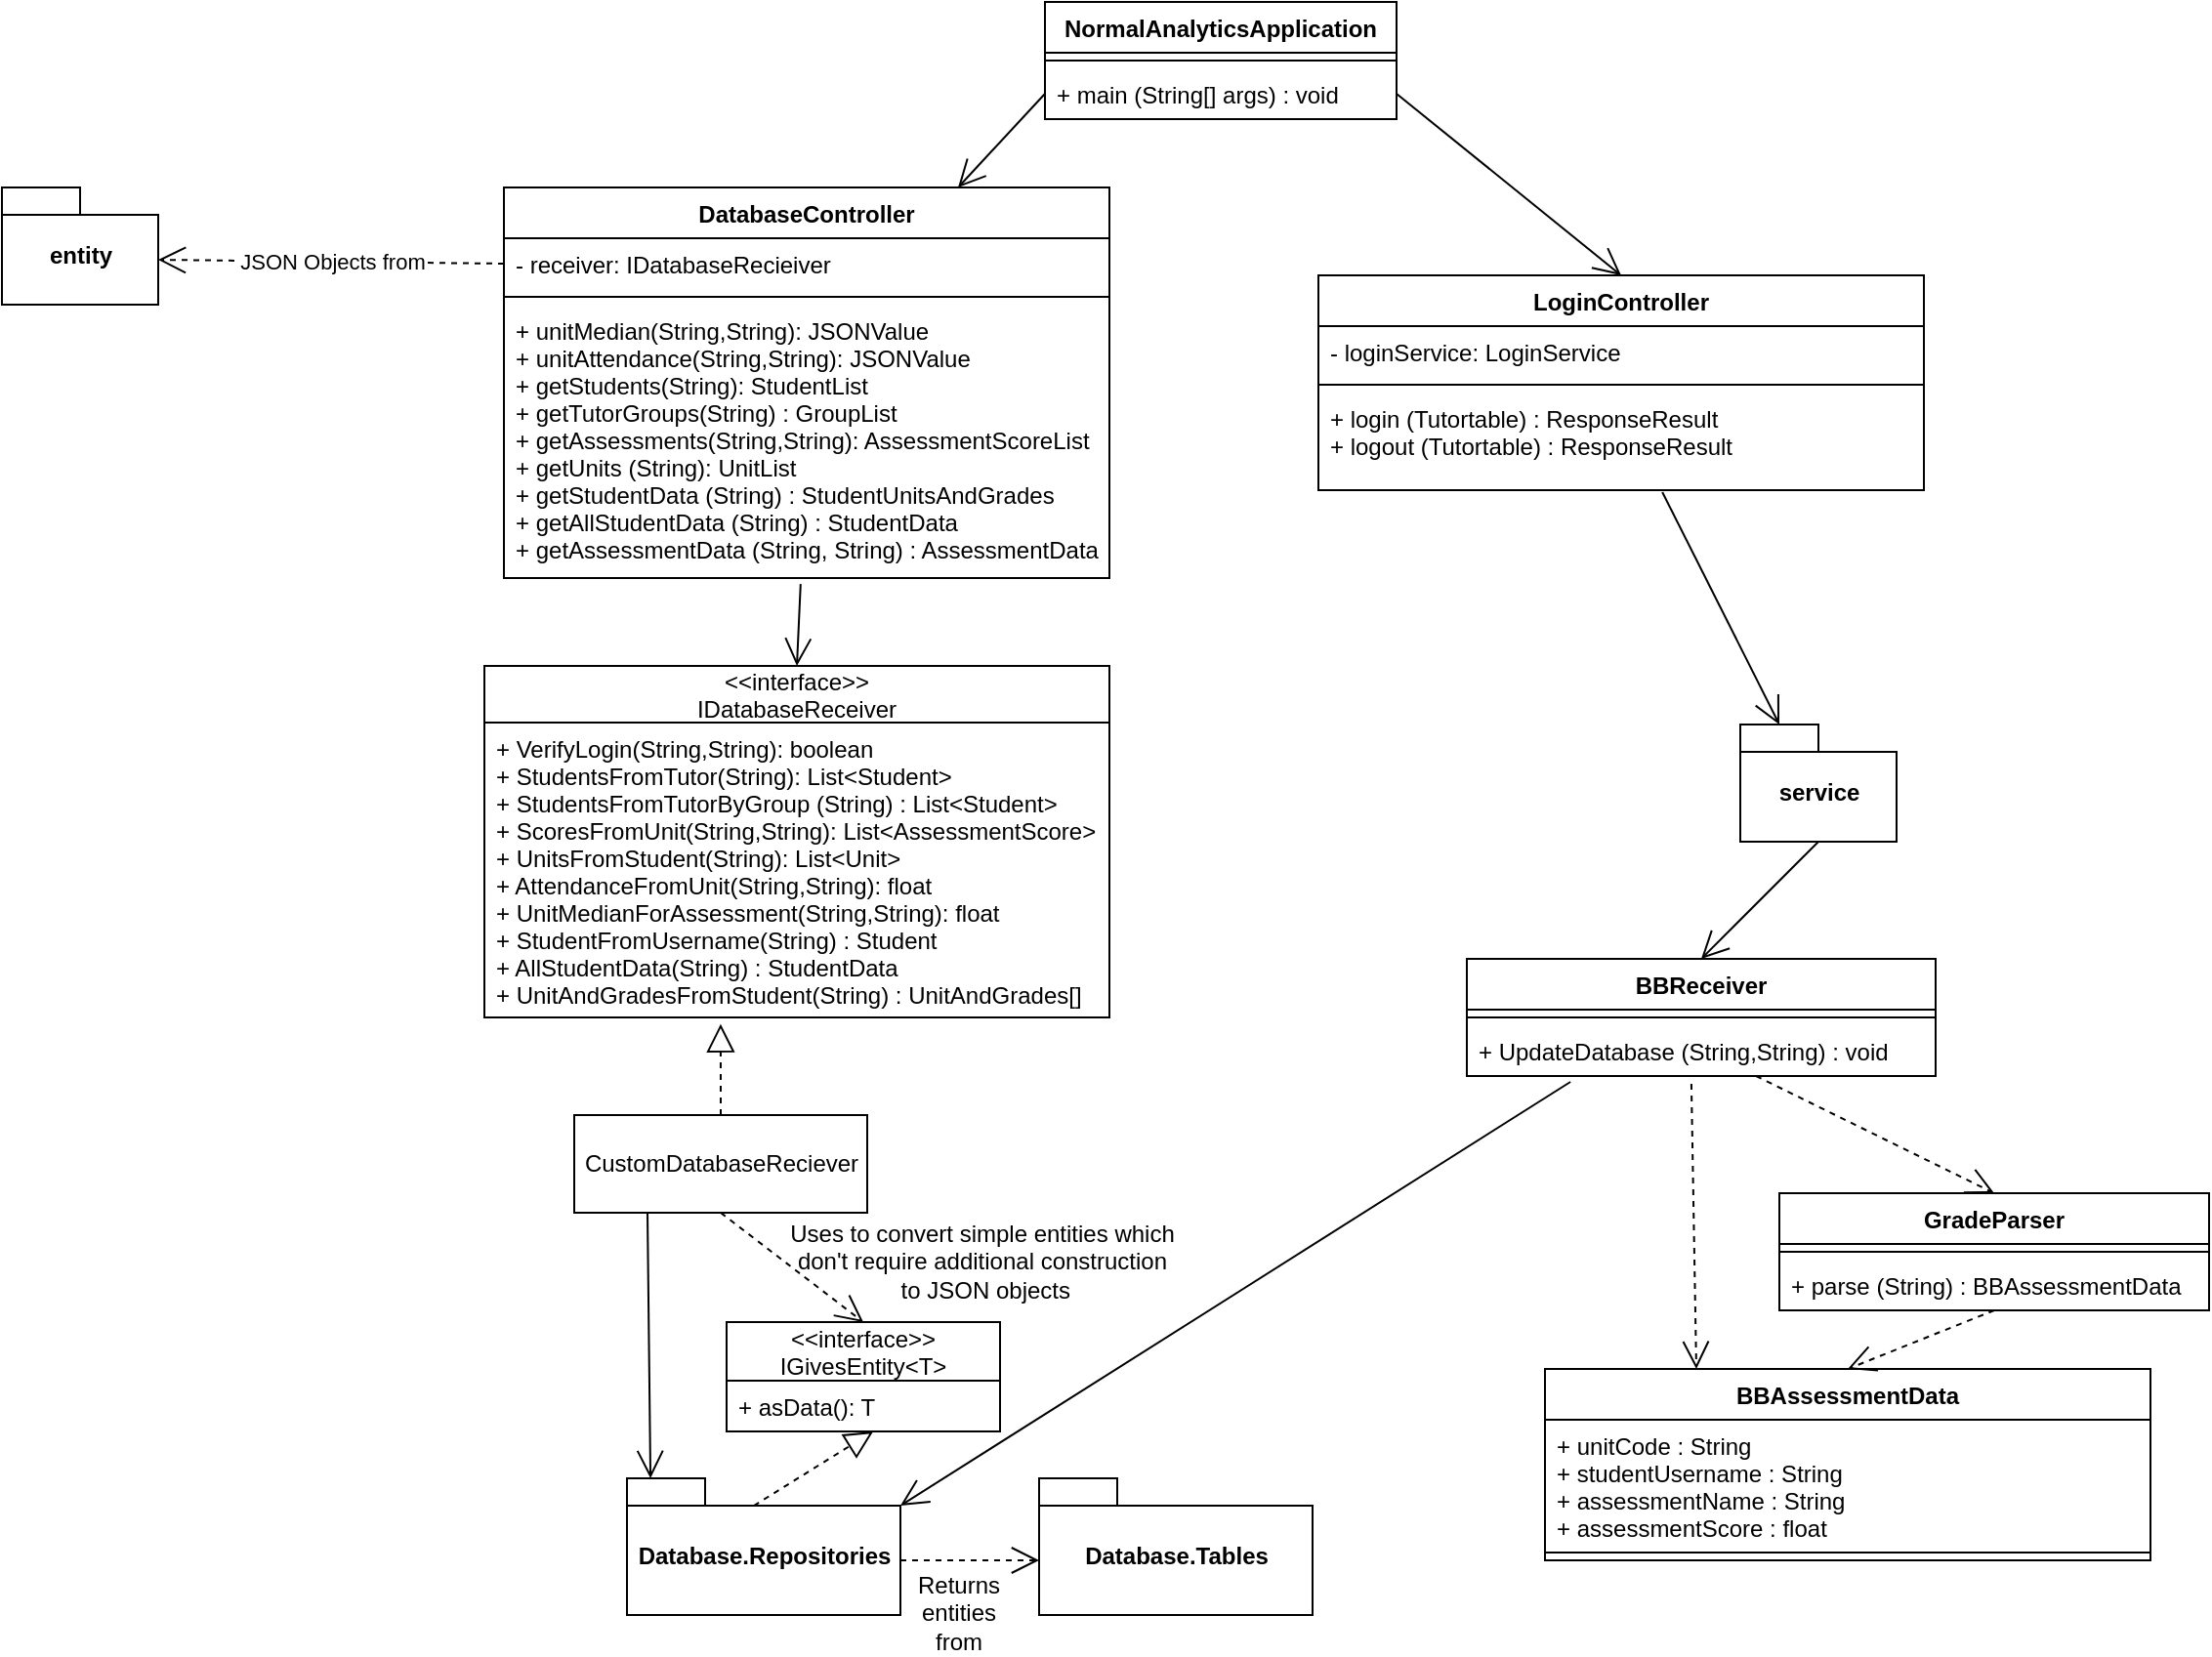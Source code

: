 <mxfile version="17.4.6" type="device"><diagram id="lQqMfuoEtT9IsABZSmAX" name="Page-1"><mxGraphModel dx="1422" dy="794" grid="1" gridSize="10" guides="1" tooltips="1" connect="1" arrows="1" fold="1" page="1" pageScale="1" pageWidth="1600" pageHeight="1200" math="0" shadow="0"><root><mxCell id="0"/><mxCell id="1" parent="0"/><mxCell id="5-8wMYLeI_FbIpTn9p5e-1" value="DatabaseController" style="swimlane;fontStyle=1;align=center;verticalAlign=top;childLayout=stackLayout;horizontal=1;startSize=26;horizontalStack=0;resizeParent=1;resizeParentMax=0;resizeLast=0;collapsible=1;marginBottom=0;" vertex="1" parent="1"><mxGeometry x="317" y="135" width="310" height="200" as="geometry"/></mxCell><mxCell id="5-8wMYLeI_FbIpTn9p5e-2" value="- receiver: IDatabaseRecieiver" style="text;strokeColor=none;fillColor=none;align=left;verticalAlign=top;spacingLeft=4;spacingRight=4;overflow=hidden;rotatable=0;points=[[0,0.5],[1,0.5]];portConstraint=eastwest;" vertex="1" parent="5-8wMYLeI_FbIpTn9p5e-1"><mxGeometry y="26" width="310" height="26" as="geometry"/></mxCell><mxCell id="5-8wMYLeI_FbIpTn9p5e-3" value="" style="line;strokeWidth=1;fillColor=none;align=left;verticalAlign=middle;spacingTop=-1;spacingLeft=3;spacingRight=3;rotatable=0;labelPosition=right;points=[];portConstraint=eastwest;" vertex="1" parent="5-8wMYLeI_FbIpTn9p5e-1"><mxGeometry y="52" width="310" height="8" as="geometry"/></mxCell><mxCell id="5-8wMYLeI_FbIpTn9p5e-4" value="+ unitMedian(String,String): JSONValue&#10;+ unitAttendance(String,String): JSONValue&#10;+ getStudents(String): StudentList&#10;+ getTutorGroups(String) : GroupList&#10;+ getAssessments(String,String): AssessmentScoreList&#10;+ getUnits (String): UnitList&#10;+ getStudentData (String) : StudentUnitsAndGrades&#10;+ getAllStudentData (String) : StudentData&#10;+ getAssessmentData (String, String) : AssessmentData" style="text;strokeColor=none;fillColor=none;align=left;verticalAlign=top;spacingLeft=4;spacingRight=4;overflow=hidden;rotatable=0;points=[[0,0.5],[1,0.5]];portConstraint=eastwest;" vertex="1" parent="5-8wMYLeI_FbIpTn9p5e-1"><mxGeometry y="60" width="310" height="140" as="geometry"/></mxCell><mxCell id="5-8wMYLeI_FbIpTn9p5e-5" value="entity" style="shape=folder;fontStyle=1;spacingTop=10;tabWidth=40;tabHeight=14;tabPosition=left;html=1;" vertex="1" parent="1"><mxGeometry x="60" y="135" width="80" height="60" as="geometry"/></mxCell><mxCell id="5-8wMYLeI_FbIpTn9p5e-6" value="JSON Objects from" style="endArrow=open;endSize=12;dashed=1;html=1;rounded=0;entryX=0;entryY=0;entryDx=80;entryDy=37;entryPerimeter=0;exitX=0;exitY=0.5;exitDx=0;exitDy=0;" edge="1" parent="1" source="5-8wMYLeI_FbIpTn9p5e-2" target="5-8wMYLeI_FbIpTn9p5e-5"><mxGeometry width="160" relative="1" as="geometry"><mxPoint x="351" y="237" as="sourcePoint"/><mxPoint x="391" y="320" as="targetPoint"/></mxGeometry></mxCell><mxCell id="5-8wMYLeI_FbIpTn9p5e-7" value="&lt;&lt;interface&gt;&gt;&#10;IDatabaseReceiver" style="swimlane;fontStyle=0;childLayout=stackLayout;horizontal=1;startSize=29;fillColor=none;horizontalStack=0;resizeParent=1;resizeParentMax=0;resizeLast=0;collapsible=1;marginBottom=0;" vertex="1" parent="1"><mxGeometry x="307" y="380" width="320" height="180" as="geometry"/></mxCell><mxCell id="5-8wMYLeI_FbIpTn9p5e-8" value="+ VerifyLogin(String,String): boolean&#10;+ StudentsFromTutor(String): List&lt;Student&gt;&#10;+ StudentsFromTutorByGroup (String) : List&lt;Student&gt;&#10;+ ScoresFromUnit(String,String): List&lt;AssessmentScore&gt;&#10;+ UnitsFromStudent(String): List&lt;Unit&gt;&#10;+ AttendanceFromUnit(String,String): float&#10;+ UnitMedianForAssessment(String,String): float&#10;+ StudentFromUsername(String) : Student&#10;+ AllStudentData(String) : StudentData&#10;+ UnitAndGradesFromStudent(String) : UnitAndGrades[]" style="text;strokeColor=none;fillColor=none;align=left;verticalAlign=top;spacingLeft=4;spacingRight=4;overflow=hidden;rotatable=0;points=[[0,0.5],[1,0.5]];portConstraint=eastwest;" vertex="1" parent="5-8wMYLeI_FbIpTn9p5e-7"><mxGeometry y="29" width="320" height="151" as="geometry"/></mxCell><mxCell id="5-8wMYLeI_FbIpTn9p5e-9" value="CustomDatabaseReciever" style="html=1;" vertex="1" parent="1"><mxGeometry x="353" y="610" width="150" height="50" as="geometry"/></mxCell><mxCell id="5-8wMYLeI_FbIpTn9p5e-10" value="" style="endArrow=block;dashed=1;endFill=0;endSize=12;html=1;rounded=0;entryX=0.378;entryY=1.022;entryDx=0;entryDy=0;entryPerimeter=0;exitX=0.5;exitY=0;exitDx=0;exitDy=0;" edge="1" parent="1" source="5-8wMYLeI_FbIpTn9p5e-9" target="5-8wMYLeI_FbIpTn9p5e-8"><mxGeometry width="160" relative="1" as="geometry"><mxPoint x="241" y="585" as="sourcePoint"/><mxPoint x="401" y="585" as="targetPoint"/></mxGeometry></mxCell><mxCell id="5-8wMYLeI_FbIpTn9p5e-11" value="&lt;&lt;interface&gt;&gt;&#10;IGivesEntity&lt;T&gt;" style="swimlane;fontStyle=0;childLayout=stackLayout;horizontal=1;startSize=30;fillColor=none;horizontalStack=0;resizeParent=1;resizeParentMax=0;resizeLast=0;collapsible=1;marginBottom=0;" vertex="1" parent="1"><mxGeometry x="431" y="716" width="140" height="56" as="geometry"/></mxCell><mxCell id="5-8wMYLeI_FbIpTn9p5e-12" value="+ asData(): T" style="text;strokeColor=none;fillColor=none;align=left;verticalAlign=top;spacingLeft=4;spacingRight=4;overflow=hidden;rotatable=0;points=[[0,0.5],[1,0.5]];portConstraint=eastwest;" vertex="1" parent="5-8wMYLeI_FbIpTn9p5e-11"><mxGeometry y="30" width="140" height="26" as="geometry"/></mxCell><mxCell id="5-8wMYLeI_FbIpTn9p5e-13" value="" style="endArrow=open;endSize=12;dashed=1;html=1;rounded=0;exitX=0.5;exitY=1;exitDx=0;exitDy=0;entryX=0.5;entryY=0;entryDx=0;entryDy=0;" edge="1" parent="1" source="5-8wMYLeI_FbIpTn9p5e-9" target="5-8wMYLeI_FbIpTn9p5e-11"><mxGeometry width="160" relative="1" as="geometry"><mxPoint x="322" y="660" as="sourcePoint"/><mxPoint x="392" y="690" as="targetPoint"/></mxGeometry></mxCell><mxCell id="5-8wMYLeI_FbIpTn9p5e-14" value="Database.Repositories" style="shape=folder;fontStyle=1;spacingTop=10;tabWidth=40;tabHeight=14;tabPosition=left;html=1;" vertex="1" parent="1"><mxGeometry x="380" y="796" width="140" height="70" as="geometry"/></mxCell><mxCell id="5-8wMYLeI_FbIpTn9p5e-15" value="" style="endArrow=block;dashed=1;endFill=0;endSize=12;html=1;rounded=0;entryX=0.536;entryY=1;entryDx=0;entryDy=0;entryPerimeter=0;exitX=0;exitY=0;exitDx=65;exitDy=14;exitPerimeter=0;" edge="1" parent="1" source="5-8wMYLeI_FbIpTn9p5e-14" target="5-8wMYLeI_FbIpTn9p5e-12"><mxGeometry width="160" relative="1" as="geometry"><mxPoint x="344" y="816" as="sourcePoint"/><mxPoint x="504" y="816" as="targetPoint"/></mxGeometry></mxCell><mxCell id="5-8wMYLeI_FbIpTn9p5e-16" value="" style="endArrow=open;endFill=1;endSize=12;html=1;rounded=0;entryX=0.5;entryY=0;entryDx=0;entryDy=0;exitX=0.49;exitY=1.022;exitDx=0;exitDy=0;exitPerimeter=0;" edge="1" parent="1" source="5-8wMYLeI_FbIpTn9p5e-4" target="5-8wMYLeI_FbIpTn9p5e-7"><mxGeometry width="160" relative="1" as="geometry"><mxPoint x="451" y="400" as="sourcePoint"/><mxPoint x="461" y="430" as="targetPoint"/></mxGeometry></mxCell><mxCell id="5-8wMYLeI_FbIpTn9p5e-17" value="" style="endArrow=open;endFill=1;endSize=12;html=1;rounded=0;entryX=0.086;entryY=0;entryDx=0;entryDy=0;exitX=0.25;exitY=1;exitDx=0;exitDy=0;entryPerimeter=0;" edge="1" parent="1" source="5-8wMYLeI_FbIpTn9p5e-9" target="5-8wMYLeI_FbIpTn9p5e-14"><mxGeometry width="160" relative="1" as="geometry"><mxPoint x="431.0" y="760" as="sourcePoint"/><mxPoint x="431.1" y="813.02" as="targetPoint"/></mxGeometry></mxCell><mxCell id="5-8wMYLeI_FbIpTn9p5e-18" value="Database.Tables" style="shape=folder;fontStyle=1;spacingTop=10;tabWidth=40;tabHeight=14;tabPosition=left;html=1;" vertex="1" parent="1"><mxGeometry x="591" y="796" width="140" height="70" as="geometry"/></mxCell><mxCell id="5-8wMYLeI_FbIpTn9p5e-19" value="" style="endArrow=open;endSize=12;dashed=1;html=1;rounded=0;exitX=0;exitY=0;exitDx=140;exitDy=42;entryX=0;entryY=0;entryDx=0;entryDy=42;entryPerimeter=0;exitPerimeter=0;" edge="1" parent="1" source="5-8wMYLeI_FbIpTn9p5e-14" target="5-8wMYLeI_FbIpTn9p5e-18"><mxGeometry width="160" relative="1" as="geometry"><mxPoint x="467" y="698" as="sourcePoint"/><mxPoint x="540" y="754" as="targetPoint"/></mxGeometry></mxCell><mxCell id="5-8wMYLeI_FbIpTn9p5e-20" value="Returns entities from" style="text;html=1;strokeColor=none;fillColor=none;align=center;verticalAlign=middle;whiteSpace=wrap;rounded=0;" vertex="1" parent="1"><mxGeometry x="520" y="850" width="60" height="30" as="geometry"/></mxCell><mxCell id="5-8wMYLeI_FbIpTn9p5e-21" value="Uses to convert simple entities&amp;nbsp;which don't require additional&amp;nbsp;construction&lt;br&gt;&amp;nbsp;to JSON objects" style="text;html=1;strokeColor=none;fillColor=none;align=center;verticalAlign=middle;whiteSpace=wrap;rounded=0;" vertex="1" parent="1"><mxGeometry x="462" y="670" width="200" height="30" as="geometry"/></mxCell><mxCell id="5-8wMYLeI_FbIpTn9p5e-22" value="NormalAnalyticsApplication" style="swimlane;fontStyle=1;align=center;verticalAlign=top;childLayout=stackLayout;horizontal=1;startSize=26;horizontalStack=0;resizeParent=1;resizeParentMax=0;resizeLast=0;collapsible=1;marginBottom=0;" vertex="1" parent="1"><mxGeometry x="594" y="40" width="180" height="60" as="geometry"/></mxCell><mxCell id="5-8wMYLeI_FbIpTn9p5e-23" value="" style="line;strokeWidth=1;fillColor=none;align=left;verticalAlign=middle;spacingTop=-1;spacingLeft=3;spacingRight=3;rotatable=0;labelPosition=right;points=[];portConstraint=eastwest;" vertex="1" parent="5-8wMYLeI_FbIpTn9p5e-22"><mxGeometry y="26" width="180" height="8" as="geometry"/></mxCell><mxCell id="5-8wMYLeI_FbIpTn9p5e-24" value="+ main (String[] args) : void" style="text;strokeColor=none;fillColor=none;align=left;verticalAlign=top;spacingLeft=4;spacingRight=4;overflow=hidden;rotatable=0;points=[[0,0.5],[1,0.5]];portConstraint=eastwest;" vertex="1" parent="5-8wMYLeI_FbIpTn9p5e-22"><mxGeometry y="34" width="180" height="26" as="geometry"/></mxCell><mxCell id="5-8wMYLeI_FbIpTn9p5e-26" value="LoginController" style="swimlane;fontStyle=1;align=center;verticalAlign=top;childLayout=stackLayout;horizontal=1;startSize=26;horizontalStack=0;resizeParent=1;resizeParentMax=0;resizeLast=0;collapsible=1;marginBottom=0;" vertex="1" parent="1"><mxGeometry x="734" y="180" width="310" height="110" as="geometry"/></mxCell><mxCell id="5-8wMYLeI_FbIpTn9p5e-27" value="- loginService: LoginService" style="text;strokeColor=none;fillColor=none;align=left;verticalAlign=top;spacingLeft=4;spacingRight=4;overflow=hidden;rotatable=0;points=[[0,0.5],[1,0.5]];portConstraint=eastwest;" vertex="1" parent="5-8wMYLeI_FbIpTn9p5e-26"><mxGeometry y="26" width="310" height="26" as="geometry"/></mxCell><mxCell id="5-8wMYLeI_FbIpTn9p5e-28" value="" style="line;strokeWidth=1;fillColor=none;align=left;verticalAlign=middle;spacingTop=-1;spacingLeft=3;spacingRight=3;rotatable=0;labelPosition=right;points=[];portConstraint=eastwest;" vertex="1" parent="5-8wMYLeI_FbIpTn9p5e-26"><mxGeometry y="52" width="310" height="8" as="geometry"/></mxCell><mxCell id="5-8wMYLeI_FbIpTn9p5e-29" value="+ login (Tutortable) : ResponseResult&#10;+ logout (Tutortable) : ResponseResult" style="text;strokeColor=none;fillColor=none;align=left;verticalAlign=top;spacingLeft=4;spacingRight=4;overflow=hidden;rotatable=0;points=[[0,0.5],[1,0.5]];portConstraint=eastwest;" vertex="1" parent="5-8wMYLeI_FbIpTn9p5e-26"><mxGeometry y="60" width="310" height="50" as="geometry"/></mxCell><mxCell id="5-8wMYLeI_FbIpTn9p5e-31" value="service" style="shape=folder;fontStyle=1;spacingTop=10;tabWidth=40;tabHeight=14;tabPosition=left;html=1;" vertex="1" parent="1"><mxGeometry x="950" y="410" width="80" height="60" as="geometry"/></mxCell><mxCell id="5-8wMYLeI_FbIpTn9p5e-32" value="" style="endArrow=open;endFill=1;endSize=12;html=1;rounded=0;entryX=0;entryY=0;entryDx=20;entryDy=0;exitX=0.568;exitY=1.02;exitDx=0;exitDy=0;exitPerimeter=0;entryPerimeter=0;" edge="1" parent="1" source="5-8wMYLeI_FbIpTn9p5e-29" target="5-8wMYLeI_FbIpTn9p5e-31"><mxGeometry width="160" relative="1" as="geometry"><mxPoint x="1050" y="400" as="sourcePoint"/><mxPoint x="1050.1" y="453.02" as="targetPoint"/></mxGeometry></mxCell><mxCell id="5-8wMYLeI_FbIpTn9p5e-33" value="BBReceiver" style="swimlane;fontStyle=1;align=center;verticalAlign=top;childLayout=stackLayout;horizontal=1;startSize=26;horizontalStack=0;resizeParent=1;resizeParentMax=0;resizeLast=0;collapsible=1;marginBottom=0;" vertex="1" parent="1"><mxGeometry x="810" y="530" width="240" height="60" as="geometry"/></mxCell><mxCell id="5-8wMYLeI_FbIpTn9p5e-34" value="" style="line;strokeWidth=1;fillColor=none;align=left;verticalAlign=middle;spacingTop=-1;spacingLeft=3;spacingRight=3;rotatable=0;labelPosition=right;points=[];portConstraint=eastwest;" vertex="1" parent="5-8wMYLeI_FbIpTn9p5e-33"><mxGeometry y="26" width="240" height="8" as="geometry"/></mxCell><mxCell id="5-8wMYLeI_FbIpTn9p5e-35" value="+ UpdateDatabase (String,String) : void" style="text;strokeColor=none;fillColor=none;align=left;verticalAlign=top;spacingLeft=4;spacingRight=4;overflow=hidden;rotatable=0;points=[[0,0.5],[1,0.5]];portConstraint=eastwest;" vertex="1" parent="5-8wMYLeI_FbIpTn9p5e-33"><mxGeometry y="34" width="240" height="26" as="geometry"/></mxCell><mxCell id="5-8wMYLeI_FbIpTn9p5e-36" value="" style="endArrow=open;endFill=1;endSize=12;html=1;rounded=0;entryX=0.5;entryY=0;entryDx=0;entryDy=0;exitX=0.5;exitY=1;exitDx=0;exitDy=0;exitPerimeter=0;" edge="1" parent="1" source="5-8wMYLeI_FbIpTn9p5e-31" target="5-8wMYLeI_FbIpTn9p5e-33"><mxGeometry width="160" relative="1" as="geometry"><mxPoint x="820.0" y="405.5" as="sourcePoint"/><mxPoint x="882.92" y="474.5" as="targetPoint"/></mxGeometry></mxCell><mxCell id="5-8wMYLeI_FbIpTn9p5e-37" value="GradeParser" style="swimlane;fontStyle=1;align=center;verticalAlign=top;childLayout=stackLayout;horizontal=1;startSize=26;horizontalStack=0;resizeParent=1;resizeParentMax=0;resizeLast=0;collapsible=1;marginBottom=0;" vertex="1" parent="1"><mxGeometry x="970" y="650" width="220" height="60" as="geometry"/></mxCell><mxCell id="5-8wMYLeI_FbIpTn9p5e-38" value="" style="line;strokeWidth=1;fillColor=none;align=left;verticalAlign=middle;spacingTop=-1;spacingLeft=3;spacingRight=3;rotatable=0;labelPosition=right;points=[];portConstraint=eastwest;" vertex="1" parent="5-8wMYLeI_FbIpTn9p5e-37"><mxGeometry y="26" width="220" height="8" as="geometry"/></mxCell><mxCell id="5-8wMYLeI_FbIpTn9p5e-39" value="+ parse (String) : BBAssessmentData" style="text;strokeColor=none;fillColor=none;align=left;verticalAlign=top;spacingLeft=4;spacingRight=4;overflow=hidden;rotatable=0;points=[[0,0.5],[1,0.5]];portConstraint=eastwest;" vertex="1" parent="5-8wMYLeI_FbIpTn9p5e-37"><mxGeometry y="34" width="220" height="26" as="geometry"/></mxCell><mxCell id="5-8wMYLeI_FbIpTn9p5e-40" value="BBAssessmentData" style="swimlane;fontStyle=1;align=center;verticalAlign=top;childLayout=stackLayout;horizontal=1;startSize=26;horizontalStack=0;resizeParent=1;resizeParentMax=0;resizeLast=0;collapsible=1;marginBottom=0;" vertex="1" parent="1"><mxGeometry x="850" y="740" width="310" height="98" as="geometry"/></mxCell><mxCell id="5-8wMYLeI_FbIpTn9p5e-41" value="+ unitCode : String&#10;+ studentUsername : String&#10;+ assessmentName : String&#10;+ assessmentScore : float" style="text;strokeColor=none;fillColor=none;align=left;verticalAlign=top;spacingLeft=4;spacingRight=4;overflow=hidden;rotatable=0;points=[[0,0.5],[1,0.5]];portConstraint=eastwest;" vertex="1" parent="5-8wMYLeI_FbIpTn9p5e-40"><mxGeometry y="26" width="310" height="64" as="geometry"/></mxCell><mxCell id="5-8wMYLeI_FbIpTn9p5e-42" value="" style="line;strokeWidth=1;fillColor=none;align=left;verticalAlign=middle;spacingTop=-1;spacingLeft=3;spacingRight=3;rotatable=0;labelPosition=right;points=[];portConstraint=eastwest;" vertex="1" parent="5-8wMYLeI_FbIpTn9p5e-40"><mxGeometry y="90" width="310" height="8" as="geometry"/></mxCell><mxCell id="5-8wMYLeI_FbIpTn9p5e-43" value="" style="endArrow=open;endSize=12;dashed=1;html=1;rounded=0;exitX=0.617;exitY=1;exitDx=0;exitDy=0;entryX=0.5;entryY=0;entryDx=0;entryDy=0;exitPerimeter=0;" edge="1" parent="1" source="5-8wMYLeI_FbIpTn9p5e-35" target="5-8wMYLeI_FbIpTn9p5e-37"><mxGeometry width="160" relative="1" as="geometry"><mxPoint x="930" y="590" as="sourcePoint"/><mxPoint x="1003" y="646" as="targetPoint"/></mxGeometry></mxCell><mxCell id="5-8wMYLeI_FbIpTn9p5e-44" value="" style="endArrow=open;endSize=12;dashed=1;html=1;rounded=0;exitX=0.5;exitY=1;exitDx=0;exitDy=0;entryX=0.5;entryY=0;entryDx=0;entryDy=0;exitPerimeter=0;" edge="1" parent="1" source="5-8wMYLeI_FbIpTn9p5e-39" target="5-8wMYLeI_FbIpTn9p5e-40"><mxGeometry width="160" relative="1" as="geometry"><mxPoint x="790.0" y="650" as="sourcePoint"/><mxPoint x="911.92" y="710" as="targetPoint"/></mxGeometry></mxCell><mxCell id="5-8wMYLeI_FbIpTn9p5e-45" value="" style="endArrow=open;endSize=12;dashed=1;html=1;rounded=0;exitX=0.479;exitY=1.154;exitDx=0;exitDy=0;entryX=0.25;entryY=0;entryDx=0;entryDy=0;exitPerimeter=0;" edge="1" parent="1" source="5-8wMYLeI_FbIpTn9p5e-35" target="5-8wMYLeI_FbIpTn9p5e-40"><mxGeometry width="160" relative="1" as="geometry"><mxPoint x="945" y="650" as="sourcePoint"/><mxPoint x="870" y="680" as="targetPoint"/></mxGeometry></mxCell><mxCell id="5-8wMYLeI_FbIpTn9p5e-46" value="" style="endArrow=open;endFill=1;endSize=12;html=1;rounded=0;entryX=0;entryY=0;entryDx=140;entryDy=14;exitX=0.221;exitY=1.115;exitDx=0;exitDy=0;exitPerimeter=0;entryPerimeter=0;" edge="1" parent="1" source="5-8wMYLeI_FbIpTn9p5e-35" target="5-8wMYLeI_FbIpTn9p5e-14"><mxGeometry width="160" relative="1" as="geometry"><mxPoint x="840" y="650" as="sourcePoint"/><mxPoint x="780" y="710" as="targetPoint"/></mxGeometry></mxCell><mxCell id="5-8wMYLeI_FbIpTn9p5e-51" value="" style="endArrow=open;endFill=1;endSize=12;html=1;rounded=0;exitX=1;exitY=0.5;exitDx=0;exitDy=0;entryX=0.5;entryY=0;entryDx=0;entryDy=0;" edge="1" parent="1" source="5-8wMYLeI_FbIpTn9p5e-24" target="5-8wMYLeI_FbIpTn9p5e-26"><mxGeometry width="160" relative="1" as="geometry"><mxPoint x="640" y="420" as="sourcePoint"/><mxPoint x="800" y="420" as="targetPoint"/></mxGeometry></mxCell><mxCell id="5-8wMYLeI_FbIpTn9p5e-52" value="" style="endArrow=open;endFill=1;endSize=12;html=1;rounded=0;exitX=0;exitY=0.5;exitDx=0;exitDy=0;entryX=0.75;entryY=0;entryDx=0;entryDy=0;" edge="1" parent="1" source="5-8wMYLeI_FbIpTn9p5e-24" target="5-8wMYLeI_FbIpTn9p5e-1"><mxGeometry width="160" relative="1" as="geometry"><mxPoint x="420" y="23.5" as="sourcePoint"/><mxPoint x="535" y="116.5" as="targetPoint"/></mxGeometry></mxCell></root></mxGraphModel></diagram></mxfile>